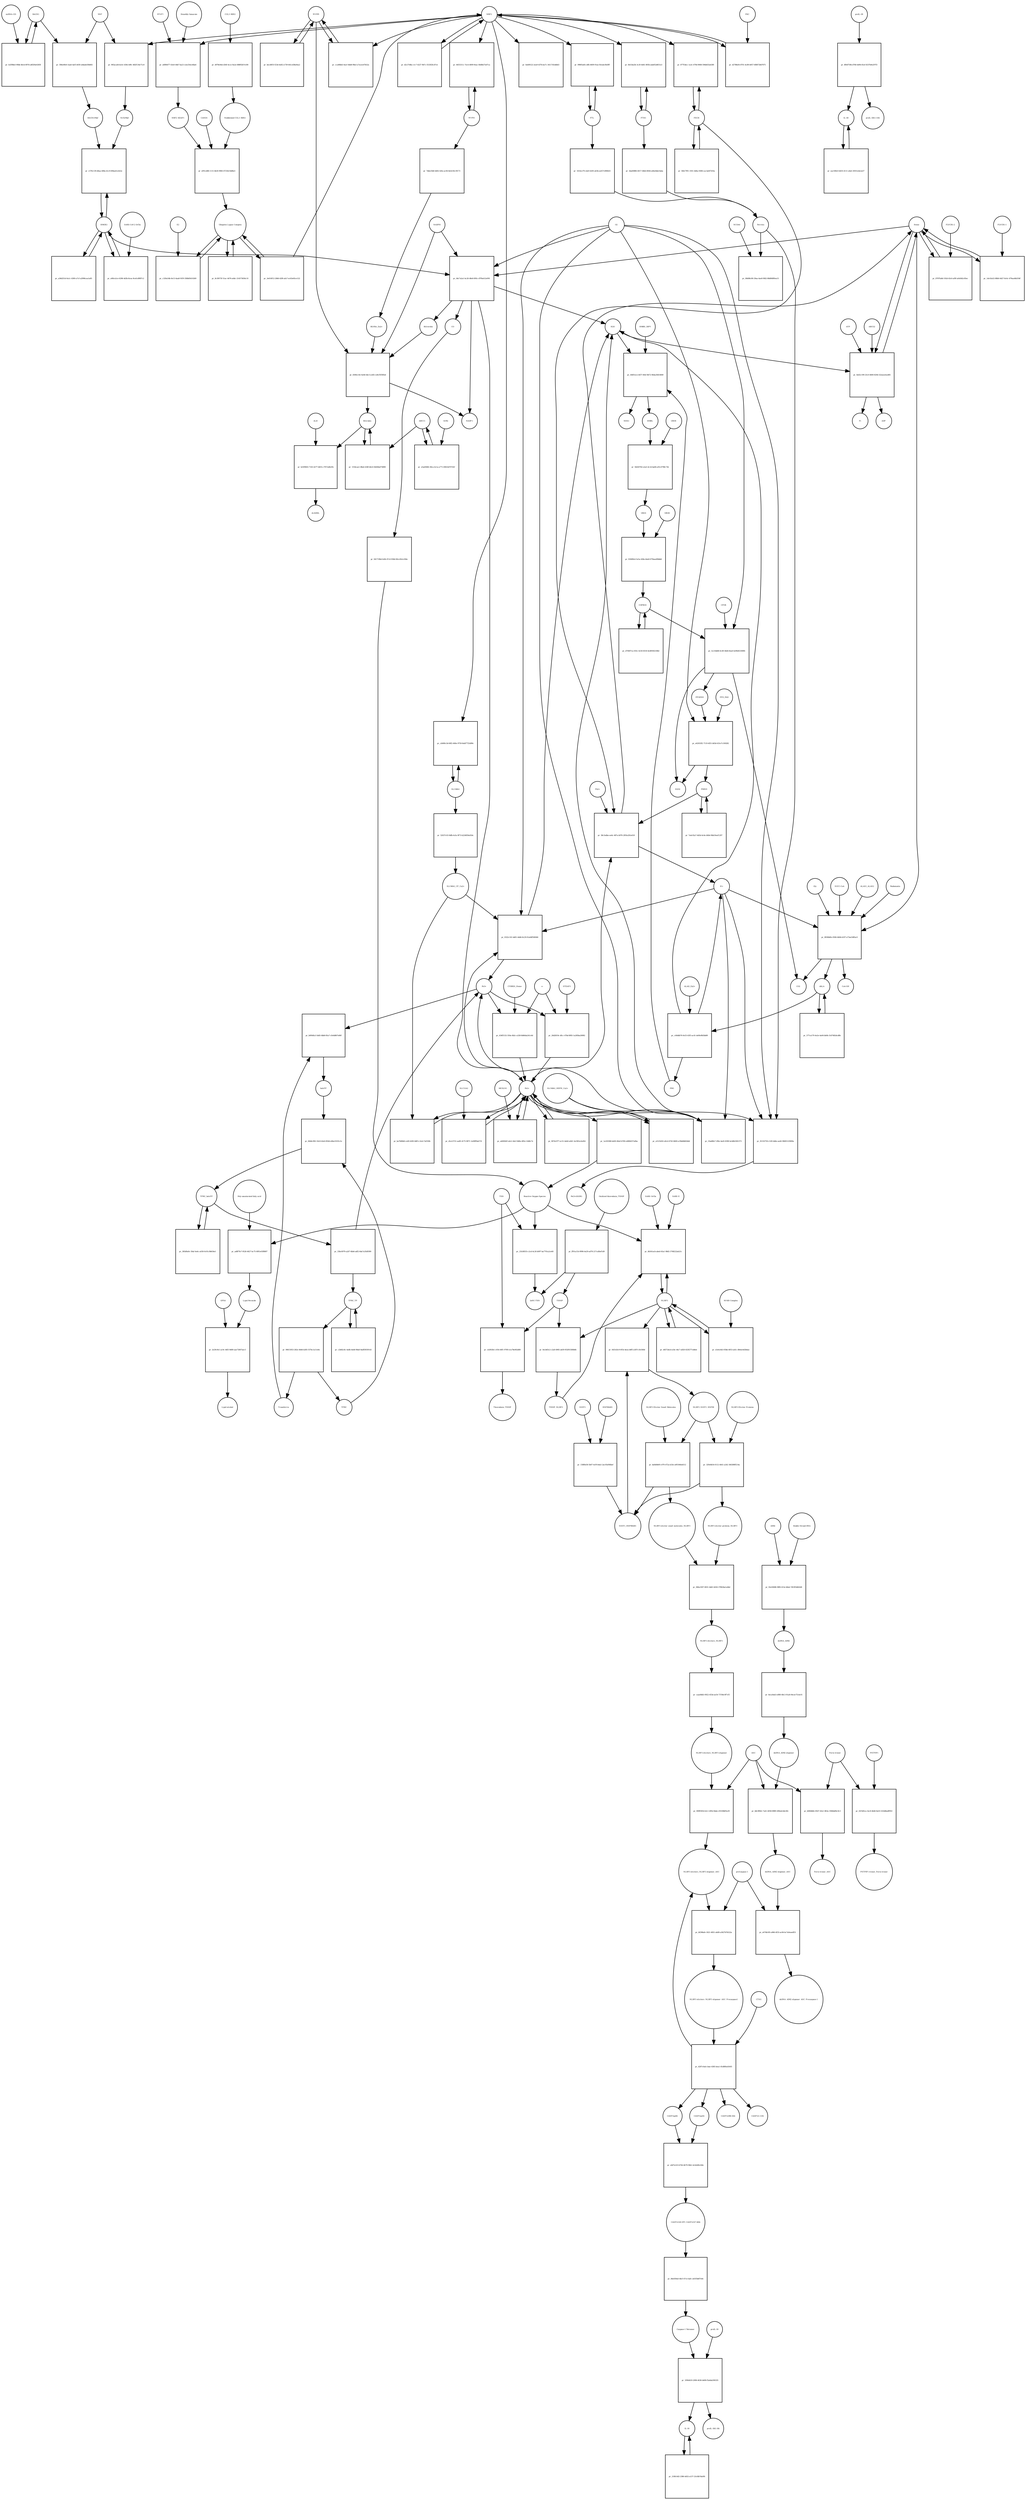 strict digraph  {
Heme [annotation="urn_miriam_obo.chebi_CHEBI%3A30413", bipartite=0, cls="simple chemical", fontsize=4, label=Heme, shape=circle];
"pr_0dc7a2a1-bc26-48e8-895c-d7f9a412e991" [annotation="", bipartite=1, cls=process, fontsize=4, label="pr_0dc7a2a1-bc26-48e8-895c-d7f9a412e991", shape=square];
Biliverdin [annotation="urn_miriam_obo.chebi_CHEBI%3A17033", bipartite=0, cls="simple chemical", fontsize=4, label=Biliverdin, shape=circle];
HMOX1 [annotation=urn_miriam_uniprot_P09601, bipartite=0, cls=macromolecule, fontsize=4, label=HMOX1, shape=circle];
O2 [annotation="urn_miriam_obo.chebi_CHEBI%3A15379", bipartite=0, cls="simple chemical", fontsize=4, label=O2, shape=circle];
NADPH [annotation="urn_miriam_obo.chebi_CHEBI%3A16474", bipartite=0, cls="simple chemical", fontsize=4, label=NADPH, shape=circle];
H2O [annotation="urn_miriam_obo.chebi_CHEBI%3A15377", bipartite=0, cls="simple chemical", fontsize=4, label=H2O, shape=circle];
"Fe2+" [annotation="urn_miriam_obo.chebi_CHEBI%3A29033", bipartite=0, cls="simple chemical", fontsize=4, label="Fe2+", shape=circle];
"NADP+" [annotation="urn_miriam_obo.chebi_CHEBI%3A18009", bipartite=0, cls="simple chemical", fontsize=4, label="NADP+", shape=circle];
CO [annotation="urn_miriam_obo.chebi_CHEBI%3A17245", bipartite=0, cls="simple chemical", fontsize=4, label=CO, shape=circle];
"pr_8787fa8d-192d-43c6-af0f-afefd42c85ec" [annotation="", bipartite=1, cls=process, fontsize=4, label="pr_8787fa8d-192d-43c6-af0f-afefd42c85ec", shape=square];
"FLVCR1-2" [annotation=urn_miriam_uniprot_Q9Y5Y0, bipartite=0, cls=macromolecule, fontsize=4, label="FLVCR1-2", shape=circle];
"pr_8306cc0e-0a9d-4dc3-a3d5-ce8cf5f5f82d" [annotation="", bipartite=1, cls=process, fontsize=4, label="pr_8306cc0e-0a9d-4dc3-a3d5-ce8cf5f5f82d", shape=square];
Bilirubin [annotation="urn_miriam_obo.chebi_CHEBI%3A16990", bipartite=0, cls="simple chemical", fontsize=4, label=Bilirubin, shape=circle];
BLVRB [annotation=urn_miriam_uniprot_P30043, bipartite=0, cls=macromolecule, fontsize=4, label=BLVRB, shape=circle];
"BLVRA_Zn2+" [annotation="urn_miriam_obo.chebi_CHEBI%3A29805|urn_miriam_uniprot_P53004", bipartite=0, cls=complex, fontsize=4, label="BLVRA_Zn2+", shape=circle];
"pr_1554cae1-88a6-436f-b6c6-9d268a074890" [annotation="", bipartite=1, cls=process, fontsize=4, label="pr_1554cae1-88a6-436f-b6c6-9d268a074890", shape=square];
ABCC1 [annotation=urn_miriam_uniprot_P02768, bipartite=0, cls=macromolecule, fontsize=4, label=ABCC1, shape=circle];
"pr_b25f9603-7145-4277-b655-c7f57a48cffe" [annotation="", bipartite=1, cls=process, fontsize=4, label="pr_b25f9603-7145-4277-b655-c7f57a48cffe", shape=square];
ALB [annotation=urn_miriam_uniprot_P02768, bipartite=0, cls=macromolecule, fontsize=4, label=ALB, shape=circle];
"ALB/BIL" [annotation="urn_miriam_uniprot_P02768|urn_miriam_obo.chebi_CHEBI%3A16990", bipartite=0, cls=complex, fontsize=4, label="ALB/BIL", shape=circle];
NRF2 [annotation="", bipartite=0, cls=macromolecule, fontsize=4, label=NRF2, shape=circle];
"pr_965acafd-bcb1-430e-b9fc-482f134e71c8" [annotation="", bipartite=1, cls=process, fontsize=4, label="pr_965acafd-bcb1-430e-b9fc-482f134e71c8", shape=square];
MAF [annotation=urn_miriam_uniprot_O75444, bipartite=0, cls=macromolecule, fontsize=4, label=MAF, shape=circle];
"Nrf2/Maf" [annotation="", bipartite=0, cls=complex, fontsize=4, label="Nrf2/Maf", shape=circle];
"pr_59be49e0-3aa6-4af5-b03f-a4dade50b661" [annotation="", bipartite=1, cls=process, fontsize=4, label="pr_59be49e0-3aa6-4af5-b03f-a4dade50b661", shape=square];
BACH1 [annotation=urn_miriam_uniprot_O14867, bipartite=0, cls=macromolecule, fontsize=4, label=BACH1, shape=circle];
"BACH1/Maf" [annotation="", bipartite=0, cls=complex, fontsize=4, label="BACH1/Maf", shape=circle];
"pr_fa5f9bb3-90bb-4b1d-897d-a8f2f4e0285f" [annotation="", bipartite=1, cls=process, fontsize=4, label="pr_fa5f9bb3-90bb-4b1d-897d-a8f2f4e0285f", shape=square];
"miRNA-155" [annotation=urn_miriam_ncbigene_406947, bipartite=0, cls="nucleic acid feature", fontsize=4, label="miRNA-155", shape=circle];
"pr_c578c139-d6aa-408a-b1c9-694aefce422e" [annotation="", bipartite=1, cls=process, fontsize=4, label="pr_c578c139-d6aa-408a-b1c9-694aefce422e", shape=square];
PRIN9 [annotation="urn_miriam_obo.chebi_CHEBI%3A15430", bipartite=0, cls="simple chemical", fontsize=4, label=PRIN9, shape=circle];
"pr_38c5edbe-ee6c-487a-b976-2f05e281e618" [annotation="", bipartite=1, cls=process, fontsize=4, label="pr_38c5edbe-ee6c-487a-b976-2f05e281e618", shape=square];
FECH [annotation=urn_miriam_uniprot_P22830, bipartite=0, cls=macromolecule, fontsize=4, label=FECH, shape=circle];
"Pb2+" [annotation="urn_miriam_obo.chebi_CHEBI%3A27889", bipartite=0, cls="simple chemical", fontsize=4, label="Pb2+", shape=circle];
"H+" [annotation="urn_miriam_obo.chebi_CHEBI%3A15378", bipartite=0, cls="simple chemical", fontsize=4, label="H+", shape=circle];
"SUCC-CoA" [annotation="urn_miriam_obo.chebi_CHEBI%3A57292", bipartite=0, cls="simple chemical", fontsize=4, label="SUCC-CoA", shape=circle];
"pr_8936b6fe-0506-4b0b-b197-a73ee54ffac0" [annotation="", bipartite=1, cls=process, fontsize=4, label="pr_8936b6fe-0506-4b0b-b197-a73ee54ffac0", shape=square];
dALA [annotation="urn_miriam_obo.chebi_CHEBI%3A356416", bipartite=0, cls="simple chemical", fontsize=4, label=dALA, shape=circle];
ALAS1_ALAS2 [annotation="urn_miriam_uniprot_P13196|urn_miriam_uniprot_P22557", bipartite=0, cls=complex, fontsize=4, label=ALAS1_ALAS2, shape=circle];
Panhematin [annotation="urn_miriam_obo.chebi_CHEBI%3A50385", bipartite=0, cls="simple chemical", fontsize=4, label=Panhematin, shape=circle];
Gly [annotation="urn_miriam_obo.chebi_CHEBI%3A57305", bipartite=0, cls="simple chemical", fontsize=4, label=Gly, shape=circle];
"CoA-SH" [annotation="urn_miriam_obo.chebi_CHEBI%3A15346", bipartite=0, cls="simple chemical", fontsize=4, label="CoA-SH", shape=circle];
CO2 [annotation="urn_miriam_obo.chebi_CHEBI%3A16526", bipartite=0, cls="simple chemical", fontsize=4, label=CO2, shape=circle];
"pr_a6f86477-43e0-44b7-ba21-e2e254ce6ba6" [annotation="", bipartite=1, cls=process, fontsize=4, label="pr_a6f86477-43e0-44b7-ba21-e2e254ce6ba6", shape=square];
KEAP1 [annotation=urn_miriam_uniprot_Q14145, bipartite=0, cls=macromolecule, fontsize=4, label=KEAP1, shape=circle];
NRF2_KEAP1 [annotation="urn_miriam_uniprot_Q14145|urn_miriam_uniprot_Q16236", bipartite=0, cls=complex, fontsize=4, label=NRF2_KEAP1, shape=circle];
"Dimethly fumarate" [annotation="urn_miriam_obo.chebi_CHEBI%3A76004", bipartite=0, cls="simple chemical", fontsize=4, label="Dimethly fumarate", shape=circle];
"Ubiquitin Ligase Complex" [annotation="urn_miriam_uniprot_Q14145|urn_miriam_uniprot_Q15843|urn_miriam_uniprot_Q13618|urn_miriam_uniprot_P62877|urn_miriam_uniprot_Q16236|urn_miriam_uniprot_P0CG48|urn_miriam_pubmed_19940261|urn_miriam_interpro_IPR000608", bipartite=0, cls=complex, fontsize=4, label="Ubiquitin Ligase Complex", shape=circle];
"pr_8c5f673f-51ac-4476-a6dc-214573656c10" [annotation="", bipartite=1, cls=process, fontsize=4, label="pr_8c5f673f-51ac-4476-a6dc-214573656c10", shape=square];
"pr_c40ddb76-0e33-43f3-ac41-def6e9b5bb89" [annotation="", bipartite=1, cls=process, fontsize=4, label="pr_c40ddb76-0e33-43f3-ac41-def6e9b5bb89", shape=square];
PBG [annotation="urn_miriam_obo.chebi_CHEBI%3A58126", bipartite=0, cls="simple chemical", fontsize=4, label=PBG, shape=circle];
"ALAD_Zn2+" [annotation="urn_miriam_uniprot_P13716|urn_miriam_obo.chebi_CHEBI%3A29105", bipartite=0, cls=complex, fontsize=4, label="ALAD_Zn2+", shape=circle];
"pr_444f1ece-bf37-49ef-8b72-9b4a29d14849" [annotation="", bipartite=1, cls=process, fontsize=4, label="pr_444f1ece-bf37-49ef-8b72-9b4a29d14849", shape=square];
HMBL [annotation="urn_miriam_obo.chebi_CHEBI%3A57845", bipartite=0, cls="simple chemical", fontsize=4, label=HMBL, shape=circle];
HMBS_DIPY [annotation="urn_miriam_obo.chebi_CHEBI%3A36319|urn_miriam_uniprot_P08397", bipartite=0, cls=complex, fontsize=4, label=HMBS_DIPY, shape=circle];
"NH4+" [annotation="urn_miriam_obo.chebi_CHEBI%3A28938", bipartite=0, cls="simple chemical", fontsize=4, label="NH4+", shape=circle];
"pr_5b0207b5-e2a5-4c1d-ba84-a91c0798c72b" [annotation="", bipartite=1, cls=process, fontsize=4, label="pr_5b0207b5-e2a5-4c1d-ba84-a91c0798c72b", shape=square];
URO3 [annotation="urn_miriam_obo.chebi_CHEBI%3A15437", bipartite=0, cls="simple chemical", fontsize=4, label=URO3, shape=circle];
UROS [annotation=urn_miriam_uniprot_P10746, bipartite=0, cls=macromolecule, fontsize=4, label=UROS, shape=circle];
"pr_f2049fe4-5e5a-428a-b4a8-675baa49bbb6" [annotation="", bipartite=1, cls=process, fontsize=4, label="pr_f2049fe4-5e5a-428a-b4a8-675baa49bbb6", shape=square];
COPRO3 [annotation="urn_miriam_obo.chebi_CHEBI%3A15439", bipartite=0, cls="simple chemical", fontsize=4, label=COPRO3, shape=circle];
UROD [annotation=urn_miriam_uniprot_P06132, bipartite=0, cls=macromolecule, fontsize=4, label=UROD, shape=circle];
"pr_5c21bb86-6c49-44d4-8ea0-b296d53300fb" [annotation="", bipartite=1, cls=process, fontsize=4, label="pr_5c21bb86-6c49-44d4-8ea0-b296d53300fb", shape=square];
PPGEN9 [annotation="urn_miriam_obo.chebi_CHEBI%3A15435", bipartite=0, cls="simple chemical", fontsize=4, label=PPGEN9, shape=circle];
CPOX [annotation=urn_miriam_uniprot_P36551, bipartite=0, cls=macromolecule, fontsize=4, label=CPOX, shape=circle];
H2O2 [annotation="urn_miriam_obo.chebi_CHEBI%3A16240", bipartite=0, cls="simple chemical", fontsize=4, label=H2O2, shape=circle];
"pr_e62033f2-7119-4f31-b83d-431e7c100282" [annotation="", bipartite=1, cls=process, fontsize=4, label="pr_e62033f2-7119-4f31-b83d-431e7c100282", shape=square];
PPO_FAD [annotation="urn_miriam_obo.chebi_CHEBI%3A16238|urn_miriam_uniprot_P50336", bipartite=0, cls=complex, fontsize=4, label=PPO_FAD, shape=circle];
"pr_d2c37d8a-c1c7-4227-9b7c-5533f2fcd7cb" [annotation="", bipartite=1, cls=process, fontsize=4, label="pr_d2c37d8a-c1c7-4227-9b7c-5533f2fcd7cb", shape=square];
"pr_577ca170-4e2e-4a04-bb0b-31d7482dcd8b" [annotation="", bipartite=1, cls="uncertain process", fontsize=4, label="pr_577ca170-4e2e-4a04-bb0b-31d7482dcd8b", shape=square];
"pr_d70497ca-035c-4218-8318-4e4f0502186d" [annotation="", bipartite=1, cls="uncertain process", fontsize=4, label="pr_d70497ca-035c-4218-8318-4e4f0502186d", shape=square];
"pr_7a4c92a7-6d5d-4c6e-b0b4-9bb19eef1297" [annotation="", bipartite=1, cls="uncertain process", fontsize=4, label="pr_7a4c92a7-6d5d-4c6e-b0b4-9bb19eef1297", shape=square];
"Poly-unsaturated fatty acid" [annotation="urn_miriam_obo.chebi_CHEBI%3A26208", bipartite=0, cls="simple chemical", fontsize=4, label="Poly-unsaturated fatty acid", shape=circle];
"pr_ad8f7fe7-9526-4627-bc75-69f1e03f8807" [annotation="", bipartite=1, cls=process, fontsize=4, label="pr_ad8f7fe7-9526-4627-bc75-69f1e03f8807", shape=square];
"Lipid Peroxide" [annotation="urn_miriam_obo.chebi_CHEBI%3A61051", bipartite=0, cls="simple chemical", fontsize=4, label="Lipid Peroxide", shape=circle];
"Reactive Oxygen Species" [annotation="urn_miriam_obo.chebi_CHEBI%3A26523", bipartite=0, cls="simple chemical", fontsize=4, label="Reactive Oxygen Species", shape=circle];
"pr_91332750-c529-4d4e-aed2-906f2125909a" [annotation="", bipartite=1, cls=process, fontsize=4, label="pr_91332750-c529-4d4e-aed2-906f2125909a", shape=square];
"Fe(3+)O(OH)" [annotation="urn_miriam_obo.chebi_CHEBI%3A78619", bipartite=0, cls="simple chemical", fontsize=4, label="Fe(3+)O(OH)", shape=circle];
Ferritin [annotation=urn_miriam_uniprot_P02794, bipartite=0, cls=complex, fontsize=4, label=Ferritin, shape=circle];
"pr_ba7b96b8-ce49-4285-8df3-c3e2c7af250b" [annotation="", bipartite=1, cls=process, fontsize=4, label="pr_ba7b96b8-ce49-4285-8df3-c3e2c7af250b", shape=square];
"SLC40A1_CP_Cu2+" [annotation="urn_miriam_uniprot_P00450|urn_miriam_uniprot_Q9NP59|urn_miriam_obo.chebi_CHEBI%3A29036", bipartite=0, cls=complex, fontsize=4, label="SLC40A1_CP_Cu2+", shape=circle];
"pr_0322c161-bd01-4dd4-8c29-01a0df506046" [annotation="", bipartite=1, cls=process, fontsize=4, label="pr_0322c161-bd01-4dd4-8c29-01a0df506046", shape=square];
"Fe3+" [annotation="urn_miriam_obo.chebi_CHEBI%3A29034", bipartite=0, cls="simple chemical", fontsize=4, label="Fe3+", shape=circle];
SLC40A1 [annotation=urn_miriam_ncbigene_30061, bipartite=0, cls="nucleic acid feature", fontsize=4, label=SLC40A1, shape=circle];
"pr_cb069c3d-60f2-460e-9759-8ebf7725d99c" [annotation="", bipartite=1, cls=process, fontsize=4, label="pr_cb069c3d-60f2-460e-9759-8ebf7725d99c", shape=square];
FTH1 [annotation=urn_miriam_ncbigene_2495, bipartite=0, cls="nucleic acid feature", fontsize=4, label=FTH1, shape=circle];
"pr_6b15da3b-3c20-4d41-805b-ada852d651e3" [annotation="", bipartite=1, cls=process, fontsize=4, label="pr_6b15da3b-3c20-4d41-805b-ada852d651e3", shape=square];
FTL [annotation=urn_miriam_ncbigene_2512, bipartite=0, cls="nucleic acid feature", fontsize=4, label=FTL, shape=circle];
"pr_99805afb-cdfb-4609-91ae-fb1abc0b3fff" [annotation="", bipartite=1, cls=process, fontsize=4, label="pr_99805afb-cdfb-4609-91ae-fb1abc0b3fff", shape=square];
"pr_2ba60886-4017-44b4-8044-a64e4bdc0aba" [annotation="", bipartite=1, cls=process, fontsize=4, label="pr_2ba60886-4017-44b4-8044-a64e4bdc0aba", shape=square];
"pr_1614ce79-cde9-4205-a63b-eef27c896625" [annotation="", bipartite=1, cls=process, fontsize=4, label="pr_1614ce79-cde9-4205-a63b-eef27c896625", shape=square];
"pr_877f3dcc-1a3c-479d-9068-594b833a63f8" [annotation="", bipartite=1, cls=process, fontsize=4, label="pr_877f3dcc-1a3c-479d-9068-594b833a63f8", shape=square];
"pr_56b179f1-1931-4d6a-9308-cac3afd7203a" [annotation="", bipartite=1, cls=process, fontsize=4, label="pr_56b179f1-1931-4d6a-9308-cac3afd7203a", shape=square];
"pr_a36d251d-0a1c-4300-a7cf-a2996caa1a85" [annotation="", bipartite=1, cls=process, fontsize=4, label="pr_a36d251d-0a1c-4300-a7cf-a2996caa1a85", shape=square];
BLVRA [annotation=urn_miriam_ncbigene_644, bipartite=0, cls="nucleic acid feature", fontsize=4, label=BLVRA, shape=circle];
"pr_6455311c-7ec4-4009-9eac-fb48b37a07ca" [annotation="", bipartite=1, cls=process, fontsize=4, label="pr_6455311c-7ec4-4009-9eac-fb48b37a07ca", shape=square];
"pr_cca86bb3-4acf-4bb8-98a5-a7acee47b52a" [annotation="", bipartite=1, cls=process, fontsize=4, label="pr_cca86bb3-4acf-4bb8-98a5-a7acee47b52a", shape=square];
"pr_becd0f1f-f23d-4e82-a739-641cd38a9ea2" [annotation="", bipartite=1, cls=process, fontsize=4, label="pr_becd0f1f-f23d-4e82-a739-641cd38a9ea2", shape=square];
"pr_7dde25b8-4d02-42fa-ac04-8e4218c39173" [annotation="", bipartite=1, cls=process, fontsize=4, label="pr_7dde25b8-4d02-42fa-ac04-8e4218c39173", shape=square];
"pr_52037c03-9dfb-4cfa-9f73-b224859a924c" [annotation="", bipartite=1, cls=process, fontsize=4, label="pr_52037c03-9dfb-4cfa-9f73-b224859a924c", shape=square];
"pr_08d08c80-29aa-4ae8-9fd2-88d068f0ea15" [annotation="", bipartite=1, cls=process, fontsize=4, label="pr_08d08c80-29aa-4ae8-9fd2-88d068f0ea15", shape=square];
NCOA4 [annotation=urn_miriam_uniprot_Q13772, bipartite=0, cls=macromolecule, fontsize=4, label=NCOA4, shape=circle];
"pr_434f5132-350a-4b2c-a328-8d46da241c6d" [annotation="", bipartite=1, cls=process, fontsize=4, label="pr_434f5132-350a-4b2c-a328-8d46da241c6d", shape=square];
CYBRD1_Heme [annotation="urn_miriam_uniprot_Q53TN4|urn_miriam_obo.chebi_CHEBI%3A30413", bipartite=0, cls=complex, fontsize=4, label=CYBRD1_Heme, shape=circle];
"e-" [annotation="urn_miriam_obo.chebi_CHEBI%3A10545", bipartite=0, cls="simple chemical", fontsize=4, label="e-", shape=circle];
"pr_d1a12721-aa85-4175-9871-1e69ff9ab731" [annotation="", bipartite=1, cls=process, fontsize=4, label="pr_d1a12721-aa85-4175-9871-1e69ff9ab731", shape=square];
SLC11A2 [annotation=urn_miriam_uniprot_P49281, bipartite=0, cls=macromolecule, fontsize=4, label=SLC11A2, shape=circle];
"pr_2e29c9e1-ac9c-44f3-9d00-aae72607aec5" [annotation="", bipartite=1, cls=process, fontsize=4, label="pr_2e29c9e1-ac9c-44f3-9d00-aae72607aec5", shape=square];
"Lipid alcohol" [annotation="urn_miriam_obo.chebi_CHEBI%3A24026", bipartite=0, cls="simple chemical", fontsize=4, label="Lipid alcohol", shape=circle];
GPX4 [annotation=urn_miriam_uniprot_P36969, bipartite=0, cls=macromolecule, fontsize=4, label=GPX4, shape=circle];
"pr_e08ce2ce-6296-4d3b-8cea-9cefcd9f87c2" [annotation="", bipartite=1, cls=process, fontsize=4, label="pr_e08ce2ce-6296-4d3b-8cea-9cefcd9f87c2", shape=square];
"SARS-CoV-2 Orf3a" [annotation="urn_miriam_uniprot_P0DTC3|urn_miriam_taxonomy_2697049", bipartite=0, cls=macromolecule, fontsize=4, label="SARS-CoV-2 Orf3a", shape=circle];
"pr_1a183386-bd20-49a0-b769-e4884257a0ba" [annotation="", bipartite=1, cls=process, fontsize=4, label="pr_1a183386-bd20-49a0-b769-e4884257a0ba", shape=square];
"pr_e5ad5846-38ca-4c1a-a771-6941b4707d1f" [annotation="", bipartite=1, cls=process, fontsize=4, label="pr_e5ad5846-38ca-4c1a-a771-6941b4707d1f", shape=square];
Orf9c [annotation=urn_miriam_taxonomy_2697049, bipartite=0, cls=macromolecule, fontsize=4, label=Orf9c, shape=circle];
CUL3_RBX1 [annotation="urn_miriam_uniprot_Q13618|urn_miriam_uniprot_P62877", bipartite=0, cls=complex, fontsize=4, label=CUL3_RBX1, shape=circle];
"pr_d978e9eb-d34f-4cce-9a2e-688f02b7e180" [annotation="", bipartite=1, cls=process, fontsize=4, label="pr_d978e9eb-d34f-4cce-9a2e-688f02b7e180", shape=square];
"Neddylated CUL3_RBX1" [annotation="urn_miriam_uniprot_Q15843|urn_miriam_uniprot_Q13618|urn_miriam_uniprot_P62877", bipartite=0, cls=complex, fontsize=4, label="Neddylated CUL3_RBX1", shape=circle];
"pr_0afd9122-2ea9-437b-ba7c-34117d1ddb43" [annotation="", bipartite=1, cls=process, fontsize=4, label="pr_0afd9122-2ea9-437b-ba7c-34117d1ddb43", shape=square];
"pr_ef91cd88-1115-4b30-9983-6725b15b86e5" [annotation="", bipartite=1, cls=process, fontsize=4, label="pr_ef91cd88-1115-4b30-9983-6725b15b86e5", shape=square];
CAND1 [annotation=urn_miriam_uniprot_Q86VP6, bipartite=0, cls=macromolecule, fontsize=4, label=CAND1, shape=circle];
E2 [annotation=urn_miriam_interpro_IPR000608, bipartite=0, cls=macromolecule, fontsize=4, label=E2, shape=circle];
"pr_c320a54b-0e13-4aa8-91f9-358b85410269" [annotation="", bipartite=1, cls=process, fontsize=4, label="pr_c320a54b-0e13-4aa8-91f9-358b85410269", shape=square];
"pr_d2788ef4-8701-4c89-b957-6f88728d7675" [annotation="", bipartite=1, cls=process, fontsize=4, label="pr_d2788ef4-8701-4c89-b957-6f88728d7675", shape=square];
PKC [annotation="urn_miriam_pubmed_12198130|urn_miriam_interpro_IPR012233", bipartite=0, cls=macromolecule, fontsize=4, label=PKC, shape=circle];
"pr_1dc43a52-88b0-4427-8c6c-479aa44b354f" [annotation="", bipartite=1, cls=process, fontsize=4, label="pr_1dc43a52-88b0-4427-8c6c-479aa44b354f", shape=square];
"FLVCR1-1" [annotation=urn_miriam_uniprot_Q9Y5Y0, bipartite=0, cls=macromolecule, fontsize=4, label="FLVCR1-1", shape=circle];
"pr_9a02c199-25c0-4600-829d-322aea5ea485" [annotation="", bipartite=1, cls=process, fontsize=4, label="pr_9a02c199-25c0-4600-829d-322aea5ea485", shape=square];
ABCG2 [annotation=urn_miriam_uniprot_Q9UNQ0, bipartite=0, cls="macromolecule multimer", fontsize=4, label=ABCG2, shape=circle];
ATP [annotation="urn_miriam_obo.chebi_CHEBI%3A30616", bipartite=0, cls="simple chemical", fontsize=4, label=ATP, shape=circle];
Pi [annotation="urn_miriam_obo.chebi_CHEBI%3A18367", bipartite=0, cls="simple chemical", fontsize=4, label=Pi, shape=circle];
ADP [annotation="urn_miriam_obo.chebi_CHEBI%3A456216", bipartite=0, cls="simple chemical", fontsize=4, label=ADP, shape=circle];
"pr_a5125d32-a9cd-4743-8400-a19bd8d62b6d" [annotation="", bipartite=1, cls=process, fontsize=4, label="pr_a5125d32-a9cd-4743-8400-a19bd8d62b6d", shape=square];
"SLC40A1_HEPH_Cu2+" [annotation="urn_miriam_uniprot_Q9BQS7|urn_miriam_uniprot_Q9NP59|urn_miriam_obo.chebi_CHEBI%3A28694", bipartite=0, cls=complex, fontsize=4, label="SLC40A1_HEPH_Cu2+", shape=circle];
"pr_33ad8fa7-2f6e-4a45-8390-bcb8b3381373" [annotation="", bipartite=1, cls=process, fontsize=4, label="pr_33ad8fa7-2f6e-4a45-8390-bcb8b3381373", shape=square];
"pr_b0f44fa3-5dd5-4bb8-85a7-cfe6d867e86f" [annotation="", bipartite=1, cls=process, fontsize=4, label="pr_b0f44fa3-5dd5-4bb8-85a7-cfe6d867e86f", shape=square];
Transferrin [annotation=urn_miriam_uniprot_P02787, bipartite=0, cls=macromolecule, fontsize=4, label=Transferrin, shape=circle];
holoTF [annotation="urn_miriam_uniprot_P02787|urn_miriam_obo.chebi_CHEBI%3A29034", bipartite=0, cls=complex, fontsize=4, label=holoTF, shape=circle];
TFRC [annotation=urn_miriam_uniprot_P02786, bipartite=0, cls="macromolecule multimer", fontsize=4, label=TFRC, shape=circle];
"pr_60d4c992-18c8-42e6-850d-e84a33191c5c" [annotation="", bipartite=1, cls=process, fontsize=4, label="pr_60d4c992-18c8-42e6-850d-e84a33191c5c", shape=square];
TFRC_holoTF [annotation="urn_miriam_uniprot_P02787|urn_miriam_obo.chebi_CHEBI%3A29034|urn_miriam_uniprot_P02786", bipartite=0, cls=complex, fontsize=4, label=TFRC_holoTF, shape=circle];
"pr_385d9a9c-59af-4e4c-a030-0c91c9b654e1" [annotation="", bipartite=1, cls=process, fontsize=4, label="pr_385d9a9c-59af-4e4c-a030-0c91c9b654e1", shape=square];
"pr_33bc6979-a2d7-4bb4-adf2-6da7a35d9390" [annotation="", bipartite=1, cls=process, fontsize=4, label="pr_33bc6979-a2d7-4bb4-adf2-6da7a35d9390", shape=square];
TFRC_TF [annotation="urn_miriam_uniprot_P02787|urn_miriam_uniprot_P02786", bipartite=0, cls=complex, fontsize=4, label=TFRC_TF, shape=circle];
"pr_26d2819c-dfcc-47bd-8f65-1a285ba26982" [annotation="", bipartite=1, cls=process, fontsize=4, label="pr_26d2819c-dfcc-47bd-8f65-1a285ba26982", shape=square];
STEAP3 [annotation=urn_miriam_uniprot_Q658P3, bipartite=0, cls=macromolecule, fontsize=4, label=STEAP3, shape=circle];
"pr_abf4942f-edc2-44cf-8d0a-4f9cc1448c7e" [annotation="", bipartite=1, cls=process, fontsize=4, label="pr_abf4942f-edc2-44cf-8d0a-4f9cc1448c7e", shape=square];
MCOLN1 [annotation=urn_miriam_uniprot_Q9GZU1, bipartite=0, cls=macromolecule, fontsize=4, label=MCOLN1, shape=circle];
"pr_907dc977-ec51-4eb0-a0d1-3a1961a3ed54" [annotation="", bipartite=1, cls=process, fontsize=4, label="pr_907dc977-ec51-4eb0-a0d1-3a1961a3ed54", shape=square];
"pr_c2b82c8c-4a6b-4eb8-98a8-9adf5f039143" [annotation="", bipartite=1, cls=process, fontsize=4, label="pr_c2b82c8c-4a6b-4eb8-98a8-9adf5f039143", shape=square];
"pr_90615053-282e-40d4-b285-557bc1a11e6e" [annotation="", bipartite=1, cls=process, fontsize=4, label="pr_90615053-282e-40d4-b285-557bc1a11e6e", shape=square];
"pr_3e616f12-2846-42f6-afa7-ec63e65ce122" [annotation="", bipartite=1, cls=process, fontsize=4, label="pr_3e616f12-2846-42f6-afa7-ec63e65ce122", shape=square];
"Oxidized thioredoxin_TXNIP" [annotation="urn_miriam_uniprot_P10599|urn_miriam_uniprot_Q9H3M7", bipartite=0, cls=complex, fontsize=4, label="Oxidized thioredoxin_TXNIP", shape=circle];
"pr_ff91a11b-9996-4e29-ad78-217cafbef1d9" [annotation="", bipartite=1, cls=process, fontsize=4, label="pr_ff91a11b-9996-4e29-ad78-217cafbef1d9", shape=square];
TXNIP [annotation=urn_miriam_uniprot_Q9H3M7, bipartite=0, cls=macromolecule, fontsize=4, label=TXNIP, shape=circle];
"2xHC-TXN" [annotation=urn_miriam_uniprot_P10599, bipartite=0, cls=macromolecule, fontsize=4, label="2xHC-TXN", shape=circle];
NLRP3 [annotation=urn_miriam_uniprot_Q96P20, bipartite=0, cls=macromolecule, fontsize=4, label=NLRP3, shape=circle];
"pr_e3e4c4b3-05bb-4053-ad1c-d9ebc6d3b4ae" [annotation="", bipartite=1, cls=process, fontsize=4, label="pr_e3e4c4b3-05bb-4053-ad1c-d9ebc6d3b4ae", shape=square];
"Nf-KB Complex" [annotation="urn_miriam_uniprot_P19838|urn_miriam_uniprot_Q04206|urn_miriam_uniprot_Q00653", bipartite=0, cls=complex, fontsize=4, label="Nf-KB Complex", shape=circle];
"pr_d4572dcd-e24c-44c7-a820-023f277cb8eb" [annotation="", bipartite=1, cls=process, fontsize=4, label="pr_d4572dcd-e24c-44c7-a820-023f277cb8eb", shape=square];
TXN [annotation=urn_miriam_uniprot_P10599, bipartite=0, cls=macromolecule, fontsize=4, label=TXN, shape=circle];
"pr_21b38555-c2cd-4c26-b097-ba7701a2ce60" [annotation="", bipartite=1, cls=process, fontsize=4, label="pr_21b38555-c2cd-4c26-b097-ba7701a2ce60", shape=square];
"pr_cb3f43b1-c054-40f1-9769-e1a78e062d80" [annotation="", bipartite=1, cls=process, fontsize=4, label="pr_cb3f43b1-c054-40f1-9769-e1a78e062d80", shape=square];
Thioredoxin_TXNIP [annotation="urn_miriam_uniprot_P10599|urn_miriam_uniprot_Q9H3M7", bipartite=0, cls=complex, fontsize=4, label=Thioredoxin_TXNIP, shape=circle];
HSP90AB1 [annotation=urn_miriam_uniprot_P08238, bipartite=0, cls=macromolecule, fontsize=4, label=HSP90AB1, shape=circle];
"pr_158f8e58-5b07-4cf9-b4a5-2ac05ef66bef" [annotation="", bipartite=1, cls=process, fontsize=4, label="pr_158f8e58-5b07-4cf9-b4a5-2ac05ef66bef", shape=square];
SUGT1 [annotation=urn_miriam_uniprot_Q9Y2Z0, bipartite=0, cls=macromolecule, fontsize=4, label=SUGT1, shape=circle];
SUGT1_HSP90AB1 [annotation="urn_miriam_uniprot_P08238|urn_miriam_uniprot_Q9Y2Z0", bipartite=0, cls=complex, fontsize=4, label=SUGT1_HSP90AB1, shape=circle];
"pr_6431d3c9-0f1b-4eea-b8f5-a587c1fe560d" [annotation="", bipartite=1, cls=process, fontsize=4, label="pr_6431d3c9-0f1b-4eea-b8f5-a587c1fe560d", shape=square];
NLRP3_SUGT1_HSP90 [annotation="urn_miriam_uniprot_P08238|urn_miriam_uniprot_Q96P20|urn_miriam_uniprot_Q9Y2Z0", bipartite=0, cls=complex, fontsize=4, label=NLRP3_SUGT1_HSP90, shape=circle];
"pr_0ecb83c2-c2a8-4965-ab59-952f01580b0b" [annotation="", bipartite=1, cls=process, fontsize=4, label="pr_0ecb83c2-c2a8-4965-ab59-952f01580b0b", shape=square];
TXNIP_NLRP3 [annotation="urn_miriam_uniprot_Q9H3M7|urn_miriam_uniprot_Q96P20", bipartite=0, cls=complex, fontsize=4, label=TXNIP_NLRP3, shape=circle];
"NLRP3 Elicitor Proteins" [annotation="urn_miriam_uniprot_P05067|urn_miriam_uniprot_P09616", bipartite=0, cls=macromolecule, fontsize=4, label="NLRP3 Elicitor Proteins", shape=circle];
"pr_329e6b54-0112-4441-a242-340280ff214a" [annotation="", bipartite=1, cls=process, fontsize=4, label="pr_329e6b54-0112-4441-a242-340280ff214a", shape=square];
"NLRP3 elicitor proteins_NLRP3" [annotation="urn_miriam_uniprot_P09616|urn_miriam_uniprot_P05067|urn_miriam_uniprot_Q96P20", bipartite=0, cls=complex, fontsize=4, label="NLRP3 elicitor proteins_NLRP3", shape=circle];
"NLRP3 Elicitor Small Molecules" [annotation="urn_miriam_obo.chebi_CHEBI%3A46661|urn_miriam_obo.chebi_CHEBI%3A16336|urn_miriam_obo.chebi_CHEBI%3A30563", bipartite=0, cls="simple chemical", fontsize=4, label="NLRP3 Elicitor Small Molecules", shape=circle];
"pr_ba6b0b69-c070-472a-b33e-a9f1046eb512" [annotation="", bipartite=1, cls=process, fontsize=4, label="pr_ba6b0b69-c070-472a-b33e-a9f1046eb512", shape=square];
"NLRP3 elicitor small molecules_NLRP3" [annotation="urn_miriam_obo.chebi_CHEBI%3A46661|urn_miriam_obo.chebi_CHEBI%3A16336|urn_miriam_obo.chebi_CHEBI%3A30563|urn_miriam_uniprot_Q96P20", bipartite=0, cls=complex, fontsize=4, label="NLRP3 elicitor small molecules_NLRP3", shape=circle];
"pr_066a3307-0831-4dd1-b026-37862ba1a4bd" [annotation="", bipartite=1, cls=process, fontsize=4, label="pr_066a3307-0831-4dd1-b026-37862ba1a4bd", shape=square];
"NLRP3 elicitors_NLRP3" [annotation="urn_miriam_uniprot_P05067|urn_miriam_uniprot_P09616|urn_miriam_uniprot_P08238|urn_miriam_uniprot_Q96P20|urn_miriam_uniprot_Q9Y2Z0|urn_miriam_obo.chebi_CHEBI%3A46661|urn_miriam_obo.chebi_CHEBI%3A16336|urn_miriam_obo.chebi_CHEBI%3A30563", bipartite=0, cls=complex, fontsize=4, label="NLRP3 elicitors_NLRP3", shape=circle];
"pr_caae8db3-0922-455d-ae54-737d4c9f7cf5" [annotation="", bipartite=1, cls=process, fontsize=4, label="pr_caae8db3-0922-455d-ae54-737d4c9f7cf5", shape=square];
"NLRP3 elicitors_NLRP3 oligomer" [annotation="urn_miriam_obo.chebi_CHEBI%3A36080", bipartite=0, cls="complex multimer", fontsize=4, label="NLRP3 elicitors_NLRP3 oligomer", shape=circle];
"pr_909f5054-b3c1-4f5b-9dab-c93108df3a39" [annotation="", bipartite=1, cls=process, fontsize=4, label="pr_909f5054-b3c1-4f5b-9dab-c93108df3a39", shape=square];
ASC [annotation=urn_miriam_uniprot_Q9ULZ3, bipartite=0, cls=macromolecule, fontsize=4, label=ASC, shape=circle];
"NLRP3 elicitors_NLRP3 oligomer_ASC" [annotation="urn_miriam_uniprot_Q9ULZ3|urn_miriam_obo.chebi_CHEBI%3A36080", bipartite=0, cls="complex multimer", fontsize=4, label="NLRP3 elicitors_NLRP3 oligomer_ASC", shape=circle];
"pr_bf298afe-1821-4851-a6d9-a3627b7b522a" [annotation="", bipartite=1, cls=process, fontsize=4, label="pr_bf298afe-1821-4851-a6d9-a3627b7b522a", shape=square];
"proCaspase-1" [annotation=urn_miriam_uniprot_P29466, bipartite=0, cls=macromolecule, fontsize=4, label="proCaspase-1", shape=circle];
"NLRP3 elicitors_NLRP3 oligomer_ASC_Procaspase1" [annotation="urn_miriam_uniprot_P29466|urn_miriam_uniprot_Q9ULZ3", bipartite=0, cls="complex multimer", fontsize=4, label="NLRP3 elicitors_NLRP3 oligomer_ASC_Procaspase1", shape=circle];
"pr_b060dbfe-8547-45e1-863a-1964bdf4c9c3" [annotation="", bipartite=1, cls=process, fontsize=4, label="pr_b060dbfe-8547-45e1-863a-1964bdf4c9c3", shape=square];
"Pyrin trimer" [annotation=urn_miriam_uniprot_O15553, bipartite=0, cls=complex, fontsize=4, label="Pyrin trimer", shape=circle];
"Pyrin trimer_ASC" [annotation="urn_miriam_uniprot_O15553|urn_miriam_uniprot_Q9ULZ3", bipartite=0, cls=complex, fontsize=4, label="Pyrin trimer_ASC", shape=circle];
"pr_61f3d5ca-3ec8-4b46-8a55-525d4ba8f953" [annotation="", bipartite=1, cls=process, fontsize=4, label="pr_61f3d5ca-3ec8-4b46-8a55-525d4ba8f953", shape=square];
PSTPIP1 [annotation=urn_miriam_uniprot_O43586, bipartite=0, cls="macromolecule multimer", fontsize=4, label=PSTPIP1, shape=circle];
"PSTPIP1 trimer_Pyrin trimer" [annotation="urn_miriam_uniprot_O15553|urn_miriam_uniprot_O43586", bipartite=0, cls=complex, fontsize=4, label="PSTPIP1 trimer_Pyrin trimer", shape=circle];
"Double Strand DNA" [annotation="urn_miriam_obo.chebi_CHEBI%3A16991", bipartite=0, cls="simple chemical", fontsize=4, label="Double Strand DNA", shape=circle];
"pr_92e50686-98f6-413e-b8ab-7d53f5db02d6" [annotation="", bipartite=1, cls=process, fontsize=4, label="pr_92e50686-98f6-413e-b8ab-7d53f5db02d6", shape=square];
dsDNA_AIM2 [annotation="urn_miriam_obo.chebi_CHEBI%3A16991|urn_miriam_uniprot_O14862", bipartite=0, cls=complex, fontsize=4, label=dsDNA_AIM2, shape=circle];
AIM2 [annotation=urn_miriam_uniprot_O14862, bipartite=0, cls=macromolecule, fontsize=4, label=AIM2, shape=circle];
"pr_6eca9ab3-e880-48c3-91a8-04cee751dc01" [annotation="", bipartite=1, cls=process, fontsize=4, label="pr_6eca9ab3-e880-48c3-91a8-04cee751dc01", shape=square];
"dsDNA_AIM2 oligomer" [annotation="urn_miriam_obo.chebi_CHEBI%3A36080", bipartite=0, cls=complex, fontsize=4, label="dsDNA_AIM2 oligomer", shape=circle];
"pr_b8c9f6b1-7a41-4058-8989-289a4c6dc49c" [annotation="", bipartite=1, cls=process, fontsize=4, label="pr_b8c9f6b1-7a41-4058-8989-289a4c6dc49c", shape=square];
"dsDNA_AIM2 oligomer_ASC" [annotation="urn_miriam_obo.chebi_CHEBI%3A36080|urn_miriam_uniprot_Q9ULZ3", bipartite=0, cls=complex, fontsize=4, label="dsDNA_AIM2 oligomer_ASC", shape=circle];
"pr_e674b185-a966-4f33-ac84-bc7a0eaedf31" [annotation="", bipartite=1, cls=process, fontsize=4, label="pr_e674b185-a966-4f33-ac84-bc7a0eaedf31", shape=square];
"dsDNA_AIM2 oligomer_ASC_Procaspase-1" [annotation="", bipartite=0, cls=complex, fontsize=4, label="dsDNA_AIM2 oligomer_ASC_Procaspase-1", shape=circle];
"pr_4287c0ab-cbae-4385-bea1-81d8f6ed1605" [annotation="", bipartite=1, cls=process, fontsize=4, label="pr_4287c0ab-cbae-4385-bea1-81d8f6ed1605", shape=square];
"CASP1(p20)" [annotation=urn_miriam_uniprot_P29466, bipartite=0, cls=macromolecule, fontsize=4, label="CASP1(p20)", shape=circle];
CTSG [annotation=urn_miriam_uniprot_P08311, bipartite=0, cls=macromolecule, fontsize=4, label=CTSG, shape=circle];
"CASP1(298-316)" [annotation=urn_miriam_uniprot_P29466, bipartite=0, cls=macromolecule, fontsize=4, label="CASP1(298-316)", shape=circle];
"CASP1(1-119)" [annotation=urn_miriam_uniprot_P29466, bipartite=0, cls=macromolecule, fontsize=4, label="CASP1(1-119)", shape=circle];
"CASP1(p10)" [annotation=urn_miriam_uniprot_P29466, bipartite=0, cls=macromolecule, fontsize=4, label="CASP1(p10)", shape=circle];
"pr_eb07a323-b744-4b79-94b1-4cfeb0fe244c" [annotation="", bipartite=1, cls=process, fontsize=4, label="pr_eb07a323-b744-4b79-94b1-4cfeb0fe244c", shape=square];
"CASP1(120-197)_CASP1(317-404)" [annotation=urn_miriam_uniprot_P29466, bipartite=0, cls=complex, fontsize=4, label="CASP1(120-197)_CASP1(317-404)", shape=circle];
"pr_84e839a6-4bcf-47ce-bafc-a61f5b6f7e8c" [annotation="", bipartite=1, cls=process, fontsize=4, label="pr_84e839a6-4bcf-47ce-bafc-a61f5b6f7e8c", shape=square];
"Caspase-1 Tetramer" [annotation=urn_miriam_uniprot_P29466, bipartite=0, cls="complex multimer", fontsize=4, label="Caspase-1 Tetramer", shape=circle];
"proIL-1B" [annotation=urn_miriam_uniprot_P01584, bipartite=0, cls=macromolecule, fontsize=4, label="proIL-1B", shape=circle];
"pr_8f0d759b-d768-4d94-81ef-8337b9e297f3" [annotation="", bipartite=1, cls=process, fontsize=4, label="pr_8f0d759b-d768-4d94-81ef-8337b9e297f3", shape=square];
"IL-1B" [annotation=urn_miriam_uniprot_P01584, bipartite=0, cls=macromolecule, fontsize=4, label="IL-1B", shape=circle];
"proIL-1B(1-116)" [annotation=urn_miriam_uniprot_P01584, bipartite=0, cls=macromolecule, fontsize=4, label="proIL-1B(1-116)", shape=circle];
"pr_eac508c0-b635-4111-a0af-29351e4e2a57" [annotation="", bipartite=1, cls="omitted process", fontsize=4, label="pr_eac508c0-b635-4111-a0af-29351e4e2a57", shape=square];
"pr_4b541acb-abed-45a1-9b82-3748222ab21c" [annotation="", bipartite=1, cls=process, fontsize=4, label="pr_4b541acb-abed-45a1-9b82-3748222ab21c", shape=square];
"SARS E" [annotation=urn_miriam_uniprot_P59637, bipartite=0, cls=macromolecule, fontsize=4, label="SARS E", shape=circle];
"SARS Orf3a" [annotation=urn_miriam_uniprot_P59632, bipartite=0, cls=macromolecule, fontsize=4, label="SARS Orf3a", shape=circle];
"proIL-18" [annotation=urn_miriam_uniprot_Q14116, bipartite=0, cls=macromolecule, fontsize=4, label="proIL-18", shape=circle];
"pr_1f00d419-2096-4636-b408-f5a6da590335" [annotation="", bipartite=1, cls=process, fontsize=4, label="pr_1f00d419-2096-4636-b408-f5a6da590335", shape=square];
"IL-18" [annotation=urn_miriam_uniprot_Q14116, bipartite=0, cls=macromolecule, fontsize=4, label="IL-18", shape=circle];
"proIL-18(1-36)" [annotation=urn_miriam_uniprot_Q14116, bipartite=0, cls=macromolecule, fontsize=4, label="proIL-18(1-36)", shape=circle];
"pr_218fc0d2-2386-4d52-a137-23cfdb7da0f4" [annotation="", bipartite=1, cls="omitted process", fontsize=4, label="pr_218fc0d2-2386-4d52-a137-23cfdb7da0f4", shape=square];
"pr_041719b4-fe84-47c6-936d-60ce5b1e184e" [annotation="", bipartite=1, cls=process, fontsize=4, label="pr_041719b4-fe84-47c6-936d-60ce5b1e184e", shape=square];
Heme -> "pr_0dc7a2a1-bc26-48e8-895c-d7f9a412e991"  [annotation="", interaction_type=consumption];
Heme -> "pr_8787fa8d-192d-43c6-af0f-afefd42c85ec"  [annotation="", interaction_type=consumption];
Heme -> "pr_8936b6fe-0506-4b0b-b197-a73ee54ffac0"  [annotation=urn_miriam_pubmed_25446301, interaction_type=inhibition];
Heme -> "pr_1dc43a52-88b0-4427-8c6c-479aa44b354f"  [annotation="", interaction_type=consumption];
Heme -> "pr_9a02c199-25c0-4600-829d-322aea5ea485"  [annotation="", interaction_type=consumption];
"pr_0dc7a2a1-bc26-48e8-895c-d7f9a412e991" -> Biliverdin  [annotation="", interaction_type=production];
"pr_0dc7a2a1-bc26-48e8-895c-d7f9a412e991" -> H2O  [annotation="", interaction_type=production];
"pr_0dc7a2a1-bc26-48e8-895c-d7f9a412e991" -> "Fe2+"  [annotation="", interaction_type=production];
"pr_0dc7a2a1-bc26-48e8-895c-d7f9a412e991" -> "NADP+"  [annotation="", interaction_type=production];
"pr_0dc7a2a1-bc26-48e8-895c-d7f9a412e991" -> CO  [annotation="", interaction_type=production];
Biliverdin -> "pr_8306cc0e-0a9d-4dc3-a3d5-ce8cf5f5f82d"  [annotation="", interaction_type=consumption];
HMOX1 -> "pr_0dc7a2a1-bc26-48e8-895c-d7f9a412e991"  [annotation="", interaction_type=catalysis];
HMOX1 -> "pr_c578c139-d6aa-408a-b1c9-694aefce422e"  [annotation="", interaction_type=consumption];
HMOX1 -> "pr_a36d251d-0a1c-4300-a7cf-a2996caa1a85"  [annotation="", interaction_type=consumption];
HMOX1 -> "pr_e08ce2ce-6296-4d3b-8cea-9cefcd9f87c2"  [annotation="", interaction_type=consumption];
O2 -> "pr_0dc7a2a1-bc26-48e8-895c-d7f9a412e991"  [annotation="", interaction_type=consumption];
O2 -> "pr_5c21bb86-6c49-44d4-8ea0-b296d53300fb"  [annotation="", interaction_type=consumption];
O2 -> "pr_e62033f2-7119-4f31-b83d-431e7c100282"  [annotation="", interaction_type=consumption];
O2 -> "pr_91332750-c529-4d4e-aed2-906f2125909a"  [annotation="", interaction_type=consumption];
O2 -> "pr_0322c161-bd01-4dd4-8c29-01a0df506046"  [annotation="", interaction_type=consumption];
O2 -> "pr_33ad8fa7-2f6e-4a45-8390-bcb8b3381373"  [annotation="", interaction_type=consumption];
NADPH -> "pr_0dc7a2a1-bc26-48e8-895c-d7f9a412e991"  [annotation="", interaction_type=consumption];
NADPH -> "pr_8306cc0e-0a9d-4dc3-a3d5-ce8cf5f5f82d"  [annotation="", interaction_type=consumption];
H2O -> "pr_444f1ece-bf37-49ef-8b72-9b4a29d14849"  [annotation="", interaction_type=consumption];
H2O -> "pr_9a02c199-25c0-4600-829d-322aea5ea485"  [annotation="", interaction_type=consumption];
"Fe2+" -> "pr_38c5edbe-ee6c-487a-b976-2f05e281e618"  [annotation="", interaction_type=consumption];
"Fe2+" -> "pr_91332750-c529-4d4e-aed2-906f2125909a"  [annotation="", interaction_type=consumption];
"Fe2+" -> "pr_ba7b96b8-ce49-4285-8df3-c3e2c7af250b"  [annotation="", interaction_type=consumption];
"Fe2+" -> "pr_0322c161-bd01-4dd4-8c29-01a0df506046"  [annotation="", interaction_type=consumption];
"Fe2+" -> "pr_d1a12721-aa85-4175-9871-1e69ff9ab731"  [annotation="", interaction_type=consumption];
"Fe2+" -> "pr_1a183386-bd20-49a0-b769-e4884257a0ba"  [annotation="urn_miriam_pubmed_26794443|urn_miriam_pubmed_30692038", interaction_type=catalysis];
"Fe2+" -> "pr_a5125d32-a9cd-4743-8400-a19bd8d62b6d"  [annotation="", interaction_type=consumption];
"Fe2+" -> "pr_33ad8fa7-2f6e-4a45-8390-bcb8b3381373"  [annotation="", interaction_type=consumption];
"Fe2+" -> "pr_abf4942f-edc2-44cf-8d0a-4f9cc1448c7e"  [annotation="", interaction_type=consumption];
"Fe2+" -> "pr_907dc977-ec51-4eb0-a0d1-3a1961a3ed54"  [annotation="", interaction_type=consumption];
CO -> "pr_041719b4-fe84-47c6-936d-60ce5b1e184e"  [annotation="urn_miriam_pubmed_28356568|urn_miriam_pubmed_25770182", interaction_type=inhibition];
"pr_8787fa8d-192d-43c6-af0f-afefd42c85ec" -> Heme  [annotation="", interaction_type=production];
"FLVCR1-2" -> "pr_8787fa8d-192d-43c6-af0f-afefd42c85ec"  [annotation="", interaction_type=catalysis];
"pr_8306cc0e-0a9d-4dc3-a3d5-ce8cf5f5f82d" -> Bilirubin  [annotation="", interaction_type=production];
"pr_8306cc0e-0a9d-4dc3-a3d5-ce8cf5f5f82d" -> "NADP+"  [annotation="", interaction_type=production];
Bilirubin -> "pr_1554cae1-88a6-436f-b6c6-9d268a074890"  [annotation="", interaction_type=consumption];
Bilirubin -> "pr_b25f9603-7145-4277-b655-c7f57a48cffe"  [annotation="", interaction_type=consumption];
BLVRB -> "pr_8306cc0e-0a9d-4dc3-a3d5-ce8cf5f5f82d"  [annotation="", interaction_type=catalysis];
BLVRB -> "pr_cca86bb3-4acf-4bb8-98a5-a7acee47b52a"  [annotation="", interaction_type=consumption];
BLVRB -> "pr_becd0f1f-f23d-4e82-a739-641cd38a9ea2"  [annotation="", interaction_type=consumption];
"BLVRA_Zn2+" -> "pr_8306cc0e-0a9d-4dc3-a3d5-ce8cf5f5f82d"  [annotation="", interaction_type=catalysis];
"pr_1554cae1-88a6-436f-b6c6-9d268a074890" -> Bilirubin  [annotation="", interaction_type=production];
ABCC1 -> "pr_1554cae1-88a6-436f-b6c6-9d268a074890"  [annotation="", interaction_type=catalysis];
ABCC1 -> "pr_e5ad5846-38ca-4c1a-a771-6941b4707d1f"  [annotation="", interaction_type=consumption];
"pr_b25f9603-7145-4277-b655-c7f57a48cffe" -> "ALB/BIL"  [annotation="", interaction_type=production];
ALB -> "pr_b25f9603-7145-4277-b655-c7f57a48cffe"  [annotation="", interaction_type=consumption];
NRF2 -> "pr_965acafd-bcb1-430e-b9fc-482f134e71c8"  [annotation="", interaction_type=consumption];
NRF2 -> "pr_a6f86477-43e0-44b7-ba21-e2e254ce6ba6"  [annotation="", interaction_type=consumption];
NRF2 -> "pr_d2c37d8a-c1c7-4227-9b7c-5533f2fcd7cb"  [annotation="", interaction_type=consumption];
NRF2 -> "pr_cb069c3d-60f2-460e-9759-8ebf7725d99c"  [annotation=urn_miriam_pubmed_30692038, interaction_type=catalysis];
NRF2 -> "pr_6b15da3b-3c20-4d41-805b-ada852d651e3"  [annotation=urn_miriam_pubmed_30692038, interaction_type=catalysis];
NRF2 -> "pr_99805afb-cdfb-4609-91ae-fb1abc0b3fff"  [annotation=urn_miriam_pubmed_30692038, interaction_type=catalysis];
NRF2 -> "pr_877f3dcc-1a3c-479d-9068-594b833a63f8"  [annotation="urn_miriam_pubmed_30692038|urn_miriam_pubmed_23766848", interaction_type=catalysis];
NRF2 -> "pr_6455311c-7ec4-4009-9eac-fb48b37a07ca"  [annotation=urn_miriam_pubmed_30692038, interaction_type=catalysis];
NRF2 -> "pr_cca86bb3-4acf-4bb8-98a5-a7acee47b52a"  [annotation=urn_miriam_pubmed_30692038, interaction_type=catalysis];
NRF2 -> "pr_0afd9122-2ea9-437b-ba7c-34117d1ddb43"  [annotation="", interaction_type=consumption];
NRF2 -> "pr_d2788ef4-8701-4c89-b957-6f88728d7675"  [annotation="", interaction_type=consumption];
"pr_965acafd-bcb1-430e-b9fc-482f134e71c8" -> "Nrf2/Maf"  [annotation="", interaction_type=production];
MAF -> "pr_965acafd-bcb1-430e-b9fc-482f134e71c8"  [annotation="", interaction_type=consumption];
MAF -> "pr_59be49e0-3aa6-4af5-b03f-a4dade50b661"  [annotation="", interaction_type=consumption];
"Nrf2/Maf" -> "pr_c578c139-d6aa-408a-b1c9-694aefce422e"  [annotation="urn_miriam_pubmed_10473555|urn_miriam_pubmed_31827672|urn_miriam_pubmed_30692038|urn_miriam_pubmed_29717933", interaction_type=catalysis];
"pr_59be49e0-3aa6-4af5-b03f-a4dade50b661" -> "BACH1/Maf"  [annotation="", interaction_type=production];
BACH1 -> "pr_59be49e0-3aa6-4af5-b03f-a4dade50b661"  [annotation="", interaction_type=consumption];
BACH1 -> "pr_fa5f9bb3-90bb-4b1d-897d-a8f2f4e0285f"  [annotation="", interaction_type=consumption];
"BACH1/Maf" -> "pr_c578c139-d6aa-408a-b1c9-694aefce422e"  [annotation="urn_miriam_pubmed_10473555|urn_miriam_pubmed_31827672|urn_miriam_pubmed_30692038|urn_miriam_pubmed_29717933", interaction_type=inhibition];
"pr_fa5f9bb3-90bb-4b1d-897d-a8f2f4e0285f" -> BACH1  [annotation="", interaction_type=production];
"miRNA-155" -> "pr_fa5f9bb3-90bb-4b1d-897d-a8f2f4e0285f"  [annotation="urn_miriam_pubmed_28082120|urn_miriam_pubmed_21982894", interaction_type=inhibition];
"pr_c578c139-d6aa-408a-b1c9-694aefce422e" -> HMOX1  [annotation="", interaction_type=production];
PRIN9 -> "pr_38c5edbe-ee6c-487a-b976-2f05e281e618"  [annotation="", interaction_type=consumption];
PRIN9 -> "pr_7a4c92a7-6d5d-4c6e-b0b4-9bb19eef1297"  [annotation="", interaction_type=consumption];
"pr_38c5edbe-ee6c-487a-b976-2f05e281e618" -> Heme  [annotation="", interaction_type=production];
"pr_38c5edbe-ee6c-487a-b976-2f05e281e618" -> "H+"  [annotation="", interaction_type=production];
FECH -> "pr_38c5edbe-ee6c-487a-b976-2f05e281e618"  [annotation="", interaction_type=catalysis];
FECH -> "pr_877f3dcc-1a3c-479d-9068-594b833a63f8"  [annotation="", interaction_type=consumption];
FECH -> "pr_56b179f1-1931-4d6a-9308-cac3afd7203a"  [annotation="", interaction_type=consumption];
"Pb2+" -> "pr_38c5edbe-ee6c-487a-b976-2f05e281e618"  [annotation="", interaction_type=inhibition];
"H+" -> "pr_8936b6fe-0506-4b0b-b197-a73ee54ffac0"  [annotation="", interaction_type=consumption];
"H+" -> "pr_91332750-c529-4d4e-aed2-906f2125909a"  [annotation="", interaction_type=consumption];
"H+" -> "pr_0322c161-bd01-4dd4-8c29-01a0df506046"  [annotation="", interaction_type=consumption];
"H+" -> "pr_33ad8fa7-2f6e-4a45-8390-bcb8b3381373"  [annotation="", interaction_type=consumption];
"SUCC-CoA" -> "pr_8936b6fe-0506-4b0b-b197-a73ee54ffac0"  [annotation="", interaction_type=consumption];
"pr_8936b6fe-0506-4b0b-b197-a73ee54ffac0" -> dALA  [annotation="", interaction_type=production];
"pr_8936b6fe-0506-4b0b-b197-a73ee54ffac0" -> "CoA-SH"  [annotation="", interaction_type=production];
"pr_8936b6fe-0506-4b0b-b197-a73ee54ffac0" -> CO2  [annotation="", interaction_type=production];
dALA -> "pr_c40ddb76-0e33-43f3-ac41-def6e9b5bb89"  [annotation="", interaction_type=consumption];
dALA -> "pr_577ca170-4e2e-4a04-bb0b-31d7482dcd8b"  [annotation="", interaction_type=consumption];
ALAS1_ALAS2 -> "pr_8936b6fe-0506-4b0b-b197-a73ee54ffac0"  [annotation=urn_miriam_pubmed_25446301, interaction_type=catalysis];
Panhematin -> "pr_8936b6fe-0506-4b0b-b197-a73ee54ffac0"  [annotation=urn_miriam_pubmed_25446301, interaction_type=inhibition];
Gly -> "pr_8936b6fe-0506-4b0b-b197-a73ee54ffac0"  [annotation="", interaction_type=consumption];
"pr_a6f86477-43e0-44b7-ba21-e2e254ce6ba6" -> NRF2_KEAP1  [annotation="", interaction_type=production];
KEAP1 -> "pr_a6f86477-43e0-44b7-ba21-e2e254ce6ba6"  [annotation="", interaction_type=consumption];
NRF2_KEAP1 -> "pr_ef91cd88-1115-4b30-9983-6725b15b86e5"  [annotation="", interaction_type=consumption];
"Dimethly fumarate" -> "pr_a6f86477-43e0-44b7-ba21-e2e254ce6ba6"  [annotation="urn_miriam_pubmed_15282312|urn_miriam_pubmed_20486766|urn_miriam_pubmed_31692987|urn_miriam_pubmed_15572695|urn_miriam_pubmed_32132672", interaction_type=inhibition];
"Ubiquitin Ligase Complex" -> "pr_8c5f673f-51ac-4476-a6dc-214573656c10"  [annotation="", interaction_type=consumption];
"Ubiquitin Ligase Complex" -> "pr_c320a54b-0e13-4aa8-91f9-358b85410269"  [annotation="", interaction_type=consumption];
"Ubiquitin Ligase Complex" -> "pr_3e616f12-2846-42f6-afa7-ec63e65ce122"  [annotation="", interaction_type=consumption];
"pr_8c5f673f-51ac-4476-a6dc-214573656c10" -> "Ubiquitin Ligase Complex"  [annotation="", interaction_type=production];
"pr_c40ddb76-0e33-43f3-ac41-def6e9b5bb89" -> PBG  [annotation="", interaction_type=production];
"pr_c40ddb76-0e33-43f3-ac41-def6e9b5bb89" -> "H+"  [annotation="", interaction_type=production];
"pr_c40ddb76-0e33-43f3-ac41-def6e9b5bb89" -> H2O  [annotation="", interaction_type=production];
PBG -> "pr_444f1ece-bf37-49ef-8b72-9b4a29d14849"  [annotation="", interaction_type=consumption];
"ALAD_Zn2+" -> "pr_c40ddb76-0e33-43f3-ac41-def6e9b5bb89"  [annotation="", interaction_type=catalysis];
"pr_444f1ece-bf37-49ef-8b72-9b4a29d14849" -> HMBL  [annotation="", interaction_type=production];
"pr_444f1ece-bf37-49ef-8b72-9b4a29d14849" -> "NH4+"  [annotation="", interaction_type=production];
HMBL -> "pr_5b0207b5-e2a5-4c1d-ba84-a91c0798c72b"  [annotation="", interaction_type=consumption];
HMBS_DIPY -> "pr_444f1ece-bf37-49ef-8b72-9b4a29d14849"  [annotation="", interaction_type=catalysis];
"pr_5b0207b5-e2a5-4c1d-ba84-a91c0798c72b" -> URO3  [annotation="", interaction_type=production];
URO3 -> "pr_f2049fe4-5e5a-428a-b4a8-675baa49bbb6"  [annotation="", interaction_type=consumption];
UROS -> "pr_5b0207b5-e2a5-4c1d-ba84-a91c0798c72b"  [annotation="", interaction_type=catalysis];
"pr_f2049fe4-5e5a-428a-b4a8-675baa49bbb6" -> COPRO3  [annotation="", interaction_type=production];
COPRO3 -> "pr_5c21bb86-6c49-44d4-8ea0-b296d53300fb"  [annotation="", interaction_type=consumption];
COPRO3 -> "pr_d70497ca-035c-4218-8318-4e4f0502186d"  [annotation="", interaction_type=consumption];
UROD -> "pr_f2049fe4-5e5a-428a-b4a8-675baa49bbb6"  [annotation="", interaction_type=catalysis];
"pr_5c21bb86-6c49-44d4-8ea0-b296d53300fb" -> PPGEN9  [annotation="", interaction_type=production];
"pr_5c21bb86-6c49-44d4-8ea0-b296d53300fb" -> CO2  [annotation="", interaction_type=production];
"pr_5c21bb86-6c49-44d4-8ea0-b296d53300fb" -> H2O2  [annotation="", interaction_type=production];
PPGEN9 -> "pr_e62033f2-7119-4f31-b83d-431e7c100282"  [annotation="", interaction_type=consumption];
CPOX -> "pr_5c21bb86-6c49-44d4-8ea0-b296d53300fb"  [annotation="", interaction_type=catalysis];
"pr_e62033f2-7119-4f31-b83d-431e7c100282" -> PRIN9  [annotation="", interaction_type=production];
"pr_e62033f2-7119-4f31-b83d-431e7c100282" -> H2O2  [annotation="", interaction_type=production];
PPO_FAD -> "pr_e62033f2-7119-4f31-b83d-431e7c100282"  [annotation="", interaction_type=catalysis];
"pr_d2c37d8a-c1c7-4227-9b7c-5533f2fcd7cb" -> NRF2  [annotation="", interaction_type=production];
"pr_577ca170-4e2e-4a04-bb0b-31d7482dcd8b" -> dALA  [annotation="", interaction_type=production];
"pr_d70497ca-035c-4218-8318-4e4f0502186d" -> COPRO3  [annotation="", interaction_type=production];
"pr_7a4c92a7-6d5d-4c6e-b0b4-9bb19eef1297" -> PRIN9  [annotation="", interaction_type=production];
"Poly-unsaturated fatty acid" -> "pr_ad8f7fe7-9526-4627-bc75-69f1e03f8807"  [annotation="", interaction_type=consumption];
"pr_ad8f7fe7-9526-4627-bc75-69f1e03f8807" -> "Lipid Peroxide"  [annotation="", interaction_type=production];
"Lipid Peroxide" -> "pr_2e29c9e1-ac9c-44f3-9d00-aae72607aec5"  [annotation="", interaction_type=consumption];
"Reactive Oxygen Species" -> "pr_ad8f7fe7-9526-4627-bc75-69f1e03f8807"  [annotation="urn_miriam_pubmed_26794443|urn_miriam_pubmed_30692038", interaction_type=catalysis];
"Reactive Oxygen Species" -> "pr_21b38555-c2cd-4c26-b097-ba7701a2ce60"  [annotation="", interaction_type="necessary stimulation"];
"Reactive Oxygen Species" -> "pr_4b541acb-abed-45a1-9b82-3748222ab21c"  [annotation="urn_miriam_pubmed_29789363|urn_miriam_pubmed_26331680", interaction_type="necessary stimulation"];
"pr_91332750-c529-4d4e-aed2-906f2125909a" -> "Fe(3+)O(OH)"  [annotation="", interaction_type=production];
Ferritin -> "pr_91332750-c529-4d4e-aed2-906f2125909a"  [annotation="", interaction_type=catalysis];
Ferritin -> "pr_08d08c80-29aa-4ae8-9fd2-88d068f0ea15"  [annotation="", interaction_type=consumption];
"pr_ba7b96b8-ce49-4285-8df3-c3e2c7af250b" -> "Fe2+"  [annotation="", interaction_type=production];
"SLC40A1_CP_Cu2+" -> "pr_ba7b96b8-ce49-4285-8df3-c3e2c7af250b"  [annotation="", interaction_type=catalysis];
"SLC40A1_CP_Cu2+" -> "pr_0322c161-bd01-4dd4-8c29-01a0df506046"  [annotation="", interaction_type=catalysis];
"pr_0322c161-bd01-4dd4-8c29-01a0df506046" -> "Fe3+"  [annotation="", interaction_type=production];
"pr_0322c161-bd01-4dd4-8c29-01a0df506046" -> H2O  [annotation="", interaction_type=production];
"Fe3+" -> "pr_434f5132-350a-4b2c-a328-8d46da241c6d"  [annotation="", interaction_type=consumption];
"Fe3+" -> "pr_b0f44fa3-5dd5-4bb8-85a7-cfe6d867e86f"  [annotation="", interaction_type=consumption];
"Fe3+" -> "pr_26d2819c-dfcc-47bd-8f65-1a285ba26982"  [annotation="", interaction_type=consumption];
SLC40A1 -> "pr_cb069c3d-60f2-460e-9759-8ebf7725d99c"  [annotation="", interaction_type=consumption];
SLC40A1 -> "pr_52037c03-9dfb-4cfa-9f73-b224859a924c"  [annotation="", interaction_type=consumption];
"pr_cb069c3d-60f2-460e-9759-8ebf7725d99c" -> SLC40A1  [annotation="", interaction_type=production];
FTH1 -> "pr_6b15da3b-3c20-4d41-805b-ada852d651e3"  [annotation="", interaction_type=consumption];
FTH1 -> "pr_2ba60886-4017-44b4-8044-a64e4bdc0aba"  [annotation="", interaction_type=consumption];
"pr_6b15da3b-3c20-4d41-805b-ada852d651e3" -> FTH1  [annotation="", interaction_type=production];
FTL -> "pr_99805afb-cdfb-4609-91ae-fb1abc0b3fff"  [annotation="", interaction_type=consumption];
FTL -> "pr_1614ce79-cde9-4205-a63b-eef27c896625"  [annotation="", interaction_type=consumption];
"pr_99805afb-cdfb-4609-91ae-fb1abc0b3fff" -> FTL  [annotation="", interaction_type=production];
"pr_2ba60886-4017-44b4-8044-a64e4bdc0aba" -> Ferritin  [annotation="", interaction_type=production];
"pr_1614ce79-cde9-4205-a63b-eef27c896625" -> Ferritin  [annotation="", interaction_type=production];
"pr_877f3dcc-1a3c-479d-9068-594b833a63f8" -> FECH  [annotation="", interaction_type=production];
"pr_56b179f1-1931-4d6a-9308-cac3afd7203a" -> FECH  [annotation="", interaction_type=production];
"pr_a36d251d-0a1c-4300-a7cf-a2996caa1a85" -> HMOX1  [annotation="", interaction_type=production];
BLVRA -> "pr_6455311c-7ec4-4009-9eac-fb48b37a07ca"  [annotation="", interaction_type=consumption];
BLVRA -> "pr_7dde25b8-4d02-42fa-ac04-8e4218c39173"  [annotation="", interaction_type=consumption];
"pr_6455311c-7ec4-4009-9eac-fb48b37a07ca" -> BLVRA  [annotation="", interaction_type=production];
"pr_cca86bb3-4acf-4bb8-98a5-a7acee47b52a" -> BLVRB  [annotation="", interaction_type=production];
"pr_becd0f1f-f23d-4e82-a739-641cd38a9ea2" -> BLVRB  [annotation="", interaction_type=production];
"pr_7dde25b8-4d02-42fa-ac04-8e4218c39173" -> "BLVRA_Zn2+"  [annotation="", interaction_type=production];
"pr_52037c03-9dfb-4cfa-9f73-b224859a924c" -> "SLC40A1_CP_Cu2+"  [annotation="", interaction_type=production];
NCOA4 -> "pr_08d08c80-29aa-4ae8-9fd2-88d068f0ea15"  [annotation=urn_miriam_pubmed_30692038, interaction_type=catalysis];
"pr_434f5132-350a-4b2c-a328-8d46da241c6d" -> "Fe2+"  [annotation="", interaction_type=production];
CYBRD1_Heme -> "pr_434f5132-350a-4b2c-a328-8d46da241c6d"  [annotation="", interaction_type=catalysis];
"e-" -> "pr_434f5132-350a-4b2c-a328-8d46da241c6d"  [annotation="", interaction_type=consumption];
"e-" -> "pr_26d2819c-dfcc-47bd-8f65-1a285ba26982"  [annotation="", interaction_type=consumption];
"pr_d1a12721-aa85-4175-9871-1e69ff9ab731" -> "Fe2+"  [annotation="", interaction_type=production];
SLC11A2 -> "pr_d1a12721-aa85-4175-9871-1e69ff9ab731"  [annotation="", interaction_type=catalysis];
"pr_2e29c9e1-ac9c-44f3-9d00-aae72607aec5" -> "Lipid alcohol"  [annotation="", interaction_type=production];
GPX4 -> "pr_2e29c9e1-ac9c-44f3-9d00-aae72607aec5"  [annotation="urn_miriam_pubmed_26794443|urn_miriam_pubmed_30692038", interaction_type=catalysis];
"pr_e08ce2ce-6296-4d3b-8cea-9cefcd9f87c2" -> HMOX1  [annotation="", interaction_type=production];
"SARS-CoV-2 Orf3a" -> "pr_e08ce2ce-6296-4d3b-8cea-9cefcd9f87c2"  [annotation="urn_miriam_doi_10.1101%2F2020.03.22.002386|urn_miriam_taxonomy_2697049", interaction_type=modulation];
"pr_1a183386-bd20-49a0-b769-e4884257a0ba" -> "Reactive Oxygen Species"  [annotation="", interaction_type=production];
"pr_e5ad5846-38ca-4c1a-a771-6941b4707d1f" -> ABCC1  [annotation="", interaction_type=production];
Orf9c -> "pr_e5ad5846-38ca-4c1a-a771-6941b4707d1f"  [annotation="urn_miriam_doi_10.1101%2F2020.03.22.002386|urn_miriam_taxonomy_2697049", interaction_type=modulation];
CUL3_RBX1 -> "pr_d978e9eb-d34f-4cce-9a2e-688f02b7e180"  [annotation="", interaction_type=consumption];
"pr_d978e9eb-d34f-4cce-9a2e-688f02b7e180" -> "Neddylated CUL3_RBX1"  [annotation="", interaction_type=production];
"Neddylated CUL3_RBX1" -> "pr_ef91cd88-1115-4b30-9983-6725b15b86e5"  [annotation="", interaction_type=consumption];
"pr_ef91cd88-1115-4b30-9983-6725b15b86e5" -> "Ubiquitin Ligase Complex"  [annotation="", interaction_type=production];
CAND1 -> "pr_ef91cd88-1115-4b30-9983-6725b15b86e5"  [annotation="urn_miriam_pubmed_20486766|urn_miriam_pubmed_31692987|urn_miriam_pubmed_16449638|urn_miriam_pubmed_15572695", interaction_type=inhibition];
E2 -> "pr_c320a54b-0e13-4aa8-91f9-358b85410269"  [annotation="", interaction_type=consumption];
"pr_c320a54b-0e13-4aa8-91f9-358b85410269" -> "Ubiquitin Ligase Complex"  [annotation="", interaction_type=production];
"pr_d2788ef4-8701-4c89-b957-6f88728d7675" -> NRF2  [annotation="", interaction_type=production];
PKC -> "pr_d2788ef4-8701-4c89-b957-6f88728d7675"  [annotation="urn_miriam_pubmed_31692987|urn_miriam_pubmed_12198130", interaction_type=catalysis];
"pr_1dc43a52-88b0-4427-8c6c-479aa44b354f" -> Heme  [annotation="", interaction_type=production];
"FLVCR1-1" -> "pr_1dc43a52-88b0-4427-8c6c-479aa44b354f"  [annotation="", interaction_type=catalysis];
"pr_9a02c199-25c0-4600-829d-322aea5ea485" -> Heme  [annotation="", interaction_type=production];
"pr_9a02c199-25c0-4600-829d-322aea5ea485" -> Pi  [annotation="", interaction_type=production];
"pr_9a02c199-25c0-4600-829d-322aea5ea485" -> ADP  [annotation="", interaction_type=production];
ABCG2 -> "pr_9a02c199-25c0-4600-829d-322aea5ea485"  [annotation="", interaction_type=catalysis];
ATP -> "pr_9a02c199-25c0-4600-829d-322aea5ea485"  [annotation="", interaction_type=consumption];
"pr_a5125d32-a9cd-4743-8400-a19bd8d62b6d" -> "Fe2+"  [annotation="", interaction_type=production];
"SLC40A1_HEPH_Cu2+" -> "pr_a5125d32-a9cd-4743-8400-a19bd8d62b6d"  [annotation="", interaction_type=catalysis];
"SLC40A1_HEPH_Cu2+" -> "pr_33ad8fa7-2f6e-4a45-8390-bcb8b3381373"  [annotation="", interaction_type=catalysis];
"pr_33ad8fa7-2f6e-4a45-8390-bcb8b3381373" -> "Fe3+"  [annotation="", interaction_type=production];
"pr_33ad8fa7-2f6e-4a45-8390-bcb8b3381373" -> H2O  [annotation="", interaction_type=production];
"pr_b0f44fa3-5dd5-4bb8-85a7-cfe6d867e86f" -> holoTF  [annotation="", interaction_type=production];
Transferrin -> "pr_b0f44fa3-5dd5-4bb8-85a7-cfe6d867e86f"  [annotation="", interaction_type=consumption];
holoTF -> "pr_60d4c992-18c8-42e6-850d-e84a33191c5c"  [annotation="", interaction_type=consumption];
TFRC -> "pr_60d4c992-18c8-42e6-850d-e84a33191c5c"  [annotation="", interaction_type=consumption];
"pr_60d4c992-18c8-42e6-850d-e84a33191c5c" -> TFRC_holoTF  [annotation="", interaction_type=production];
TFRC_holoTF -> "pr_385d9a9c-59af-4e4c-a030-0c91c9b654e1"  [annotation="", interaction_type=consumption];
TFRC_holoTF -> "pr_33bc6979-a2d7-4bb4-adf2-6da7a35d9390"  [annotation="", interaction_type=consumption];
"pr_385d9a9c-59af-4e4c-a030-0c91c9b654e1" -> TFRC_holoTF  [annotation="", interaction_type=production];
"pr_33bc6979-a2d7-4bb4-adf2-6da7a35d9390" -> "Fe3+"  [annotation="", interaction_type=production];
"pr_33bc6979-a2d7-4bb4-adf2-6da7a35d9390" -> TFRC_TF  [annotation="", interaction_type=production];
TFRC_TF -> "pr_c2b82c8c-4a6b-4eb8-98a8-9adf5f039143"  [annotation="", interaction_type=consumption];
TFRC_TF -> "pr_90615053-282e-40d4-b285-557bc1a11e6e"  [annotation="", interaction_type=consumption];
"pr_26d2819c-dfcc-47bd-8f65-1a285ba26982" -> "Fe2+"  [annotation="", interaction_type=production];
STEAP3 -> "pr_26d2819c-dfcc-47bd-8f65-1a285ba26982"  [annotation="", interaction_type=catalysis];
"pr_abf4942f-edc2-44cf-8d0a-4f9cc1448c7e" -> "Fe2+"  [annotation="", interaction_type=production];
MCOLN1 -> "pr_abf4942f-edc2-44cf-8d0a-4f9cc1448c7e"  [annotation="", interaction_type=catalysis];
"pr_907dc977-ec51-4eb0-a0d1-3a1961a3ed54" -> "Fe2+"  [annotation="", interaction_type=production];
"pr_c2b82c8c-4a6b-4eb8-98a8-9adf5f039143" -> TFRC_TF  [annotation="", interaction_type=production];
"pr_90615053-282e-40d4-b285-557bc1a11e6e" -> TFRC  [annotation="", interaction_type=production];
"pr_90615053-282e-40d4-b285-557bc1a11e6e" -> Transferrin  [annotation="", interaction_type=production];
"pr_3e616f12-2846-42f6-afa7-ec63e65ce122" -> "Ubiquitin Ligase Complex"  [annotation="", interaction_type=production];
"pr_3e616f12-2846-42f6-afa7-ec63e65ce122" -> NRF2  [annotation="", interaction_type=production];
"Oxidized thioredoxin_TXNIP" -> "pr_ff91a11b-9996-4e29-ad78-217cafbef1d9"  [annotation="", interaction_type=consumption];
"pr_ff91a11b-9996-4e29-ad78-217cafbef1d9" -> TXNIP  [annotation="", interaction_type=production];
"pr_ff91a11b-9996-4e29-ad78-217cafbef1d9" -> "2xHC-TXN"  [annotation="", interaction_type=production];
TXNIP -> "pr_cb3f43b1-c054-40f1-9769-e1a78e062d80"  [annotation="", interaction_type=consumption];
TXNIP -> "pr_0ecb83c2-c2a8-4965-ab59-952f01580b0b"  [annotation="", interaction_type=consumption];
NLRP3 -> "pr_e3e4c4b3-05bb-4053-ad1c-d9ebc6d3b4ae"  [annotation="", interaction_type=consumption];
NLRP3 -> "pr_d4572dcd-e24c-44c7-a820-023f277cb8eb"  [annotation="", interaction_type=consumption];
NLRP3 -> "pr_6431d3c9-0f1b-4eea-b8f5-a587c1fe560d"  [annotation="", interaction_type=consumption];
NLRP3 -> "pr_0ecb83c2-c2a8-4965-ab59-952f01580b0b"  [annotation="", interaction_type=consumption];
NLRP3 -> "pr_4b541acb-abed-45a1-9b82-3748222ab21c"  [annotation="", interaction_type=consumption];
"pr_e3e4c4b3-05bb-4053-ad1c-d9ebc6d3b4ae" -> NLRP3  [annotation="", interaction_type=production];
"Nf-KB Complex" -> "pr_e3e4c4b3-05bb-4053-ad1c-d9ebc6d3b4ae"  [annotation="", interaction_type=catalysis];
"pr_d4572dcd-e24c-44c7-a820-023f277cb8eb" -> NLRP3  [annotation="", interaction_type=production];
TXN -> "pr_21b38555-c2cd-4c26-b097-ba7701a2ce60"  [annotation="", interaction_type=consumption];
TXN -> "pr_cb3f43b1-c054-40f1-9769-e1a78e062d80"  [annotation="", interaction_type=consumption];
"pr_21b38555-c2cd-4c26-b097-ba7701a2ce60" -> "2xHC-TXN"  [annotation="", interaction_type=production];
"pr_cb3f43b1-c054-40f1-9769-e1a78e062d80" -> Thioredoxin_TXNIP  [annotation="", interaction_type=production];
HSP90AB1 -> "pr_158f8e58-5b07-4cf9-b4a5-2ac05ef66bef"  [annotation="", interaction_type=consumption];
"pr_158f8e58-5b07-4cf9-b4a5-2ac05ef66bef" -> SUGT1_HSP90AB1  [annotation="", interaction_type=production];
SUGT1 -> "pr_158f8e58-5b07-4cf9-b4a5-2ac05ef66bef"  [annotation="", interaction_type=consumption];
SUGT1_HSP90AB1 -> "pr_6431d3c9-0f1b-4eea-b8f5-a587c1fe560d"  [annotation="", interaction_type=consumption];
"pr_6431d3c9-0f1b-4eea-b8f5-a587c1fe560d" -> NLRP3_SUGT1_HSP90  [annotation="", interaction_type=production];
NLRP3_SUGT1_HSP90 -> "pr_329e6b54-0112-4441-a242-340280ff214a"  [annotation="", interaction_type=consumption];
NLRP3_SUGT1_HSP90 -> "pr_ba6b0b69-c070-472a-b33e-a9f1046eb512"  [annotation="", interaction_type=consumption];
"pr_0ecb83c2-c2a8-4965-ab59-952f01580b0b" -> TXNIP_NLRP3  [annotation="", interaction_type=production];
TXNIP_NLRP3 -> "pr_4b541acb-abed-45a1-9b82-3748222ab21c"  [annotation="urn_miriam_pubmed_29789363|urn_miriam_pubmed_26331680", interaction_type="necessary stimulation"];
"NLRP3 Elicitor Proteins" -> "pr_329e6b54-0112-4441-a242-340280ff214a"  [annotation="", interaction_type=consumption];
"pr_329e6b54-0112-4441-a242-340280ff214a" -> "NLRP3 elicitor proteins_NLRP3"  [annotation="", interaction_type=production];
"pr_329e6b54-0112-4441-a242-340280ff214a" -> SUGT1_HSP90AB1  [annotation="", interaction_type=production];
"NLRP3 elicitor proteins_NLRP3" -> "pr_066a3307-0831-4dd1-b026-37862ba1a4bd"  [annotation="", interaction_type=consumption];
"NLRP3 Elicitor Small Molecules" -> "pr_ba6b0b69-c070-472a-b33e-a9f1046eb512"  [annotation="", interaction_type=consumption];
"pr_ba6b0b69-c070-472a-b33e-a9f1046eb512" -> "NLRP3 elicitor small molecules_NLRP3"  [annotation="", interaction_type=production];
"pr_ba6b0b69-c070-472a-b33e-a9f1046eb512" -> SUGT1_HSP90AB1  [annotation="", interaction_type=production];
"NLRP3 elicitor small molecules_NLRP3" -> "pr_066a3307-0831-4dd1-b026-37862ba1a4bd"  [annotation="", interaction_type=consumption];
"pr_066a3307-0831-4dd1-b026-37862ba1a4bd" -> "NLRP3 elicitors_NLRP3"  [annotation="", interaction_type=production];
"NLRP3 elicitors_NLRP3" -> "pr_caae8db3-0922-455d-ae54-737d4c9f7cf5"  [annotation="", interaction_type=consumption];
"pr_caae8db3-0922-455d-ae54-737d4c9f7cf5" -> "NLRP3 elicitors_NLRP3 oligomer"  [annotation="", interaction_type=production];
"NLRP3 elicitors_NLRP3 oligomer" -> "pr_909f5054-b3c1-4f5b-9dab-c93108df3a39"  [annotation="", interaction_type=consumption];
"pr_909f5054-b3c1-4f5b-9dab-c93108df3a39" -> "NLRP3 elicitors_NLRP3 oligomer_ASC"  [annotation="", interaction_type=production];
ASC -> "pr_909f5054-b3c1-4f5b-9dab-c93108df3a39"  [annotation="", interaction_type=consumption];
ASC -> "pr_b060dbfe-8547-45e1-863a-1964bdf4c9c3"  [annotation="", interaction_type=consumption];
ASC -> "pr_b8c9f6b1-7a41-4058-8989-289a4c6dc49c"  [annotation="", interaction_type=consumption];
"NLRP3 elicitors_NLRP3 oligomer_ASC" -> "pr_bf298afe-1821-4851-a6d9-a3627b7b522a"  [annotation="", interaction_type=consumption];
"pr_bf298afe-1821-4851-a6d9-a3627b7b522a" -> "NLRP3 elicitors_NLRP3 oligomer_ASC_Procaspase1"  [annotation="", interaction_type=production];
"proCaspase-1" -> "pr_bf298afe-1821-4851-a6d9-a3627b7b522a"  [annotation="", interaction_type=consumption];
"proCaspase-1" -> "pr_e674b185-a966-4f33-ac84-bc7a0eaedf31"  [annotation="", interaction_type=consumption];
"NLRP3 elicitors_NLRP3 oligomer_ASC_Procaspase1" -> "pr_4287c0ab-cbae-4385-bea1-81d8f6ed1605"  [annotation="", interaction_type=consumption];
"pr_b060dbfe-8547-45e1-863a-1964bdf4c9c3" -> "Pyrin trimer_ASC"  [annotation="", interaction_type=production];
"Pyrin trimer" -> "pr_b060dbfe-8547-45e1-863a-1964bdf4c9c3"  [annotation="", interaction_type=consumption];
"Pyrin trimer" -> "pr_61f3d5ca-3ec8-4b46-8a55-525d4ba8f953"  [annotation="", interaction_type=consumption];
"pr_61f3d5ca-3ec8-4b46-8a55-525d4ba8f953" -> "PSTPIP1 trimer_Pyrin trimer"  [annotation="", interaction_type=production];
PSTPIP1 -> "pr_61f3d5ca-3ec8-4b46-8a55-525d4ba8f953"  [annotation="", interaction_type=consumption];
"Double Strand DNA" -> "pr_92e50686-98f6-413e-b8ab-7d53f5db02d6"  [annotation="", interaction_type=consumption];
"pr_92e50686-98f6-413e-b8ab-7d53f5db02d6" -> dsDNA_AIM2  [annotation="", interaction_type=production];
dsDNA_AIM2 -> "pr_6eca9ab3-e880-48c3-91a8-04cee751dc01"  [annotation="", interaction_type=consumption];
AIM2 -> "pr_92e50686-98f6-413e-b8ab-7d53f5db02d6"  [annotation="", interaction_type=consumption];
"pr_6eca9ab3-e880-48c3-91a8-04cee751dc01" -> "dsDNA_AIM2 oligomer"  [annotation="", interaction_type=production];
"dsDNA_AIM2 oligomer" -> "pr_b8c9f6b1-7a41-4058-8989-289a4c6dc49c"  [annotation="", interaction_type=consumption];
"pr_b8c9f6b1-7a41-4058-8989-289a4c6dc49c" -> "dsDNA_AIM2 oligomer_ASC"  [annotation="", interaction_type=production];
"dsDNA_AIM2 oligomer_ASC" -> "pr_e674b185-a966-4f33-ac84-bc7a0eaedf31"  [annotation="", interaction_type=consumption];
"pr_e674b185-a966-4f33-ac84-bc7a0eaedf31" -> "dsDNA_AIM2 oligomer_ASC_Procaspase-1"  [annotation="", interaction_type=production];
"pr_4287c0ab-cbae-4385-bea1-81d8f6ed1605" -> "CASP1(p20)"  [annotation="", interaction_type=production];
"pr_4287c0ab-cbae-4385-bea1-81d8f6ed1605" -> "CASP1(298-316)"  [annotation="", interaction_type=production];
"pr_4287c0ab-cbae-4385-bea1-81d8f6ed1605" -> "CASP1(1-119)"  [annotation="", interaction_type=production];
"pr_4287c0ab-cbae-4385-bea1-81d8f6ed1605" -> "CASP1(p10)"  [annotation="", interaction_type=production];
"pr_4287c0ab-cbae-4385-bea1-81d8f6ed1605" -> "NLRP3 elicitors_NLRP3 oligomer_ASC"  [annotation="", interaction_type=production];
"CASP1(p20)" -> "pr_eb07a323-b744-4b79-94b1-4cfeb0fe244c"  [annotation="", interaction_type=consumption];
CTSG -> "pr_4287c0ab-cbae-4385-bea1-81d8f6ed1605"  [annotation="", interaction_type=catalysis];
"CASP1(p10)" -> "pr_eb07a323-b744-4b79-94b1-4cfeb0fe244c"  [annotation="", interaction_type=consumption];
"pr_eb07a323-b744-4b79-94b1-4cfeb0fe244c" -> "CASP1(120-197)_CASP1(317-404)"  [annotation="", interaction_type=production];
"CASP1(120-197)_CASP1(317-404)" -> "pr_84e839a6-4bcf-47ce-bafc-a61f5b6f7e8c"  [annotation="", interaction_type=consumption];
"pr_84e839a6-4bcf-47ce-bafc-a61f5b6f7e8c" -> "Caspase-1 Tetramer"  [annotation="", interaction_type=production];
"Caspase-1 Tetramer" -> "pr_1f00d419-2096-4636-b408-f5a6da590335"  [annotation="", interaction_type=catalysis];
"proIL-1B" -> "pr_8f0d759b-d768-4d94-81ef-8337b9e297f3"  [annotation="", interaction_type=consumption];
"pr_8f0d759b-d768-4d94-81ef-8337b9e297f3" -> "IL-1B"  [annotation="", interaction_type=production];
"pr_8f0d759b-d768-4d94-81ef-8337b9e297f3" -> "proIL-1B(1-116)"  [annotation="", interaction_type=production];
"IL-1B" -> "pr_eac508c0-b635-4111-a0af-29351e4e2a57"  [annotation="", interaction_type=consumption];
"pr_eac508c0-b635-4111-a0af-29351e4e2a57" -> "IL-1B"  [annotation="", interaction_type=production];
"pr_4b541acb-abed-45a1-9b82-3748222ab21c" -> NLRP3  [annotation="", interaction_type=production];
"SARS E" -> "pr_4b541acb-abed-45a1-9b82-3748222ab21c"  [annotation="urn_miriam_pubmed_29789363|urn_miriam_pubmed_26331680", interaction_type="necessary stimulation"];
"SARS Orf3a" -> "pr_4b541acb-abed-45a1-9b82-3748222ab21c"  [annotation="urn_miriam_pubmed_29789363|urn_miriam_pubmed_26331680", interaction_type="necessary stimulation"];
"proIL-18" -> "pr_1f00d419-2096-4636-b408-f5a6da590335"  [annotation="", interaction_type=consumption];
"pr_1f00d419-2096-4636-b408-f5a6da590335" -> "IL-18"  [annotation="", interaction_type=production];
"pr_1f00d419-2096-4636-b408-f5a6da590335" -> "proIL-18(1-36)"  [annotation="", interaction_type=production];
"IL-18" -> "pr_218fc0d2-2386-4d52-a137-23cfdb7da0f4"  [annotation="", interaction_type=consumption];
"pr_218fc0d2-2386-4d52-a137-23cfdb7da0f4" -> "IL-18"  [annotation="", interaction_type=production];
"pr_041719b4-fe84-47c6-936d-60ce5b1e184e" -> "Reactive Oxygen Species"  [annotation="", interaction_type=production];
}
